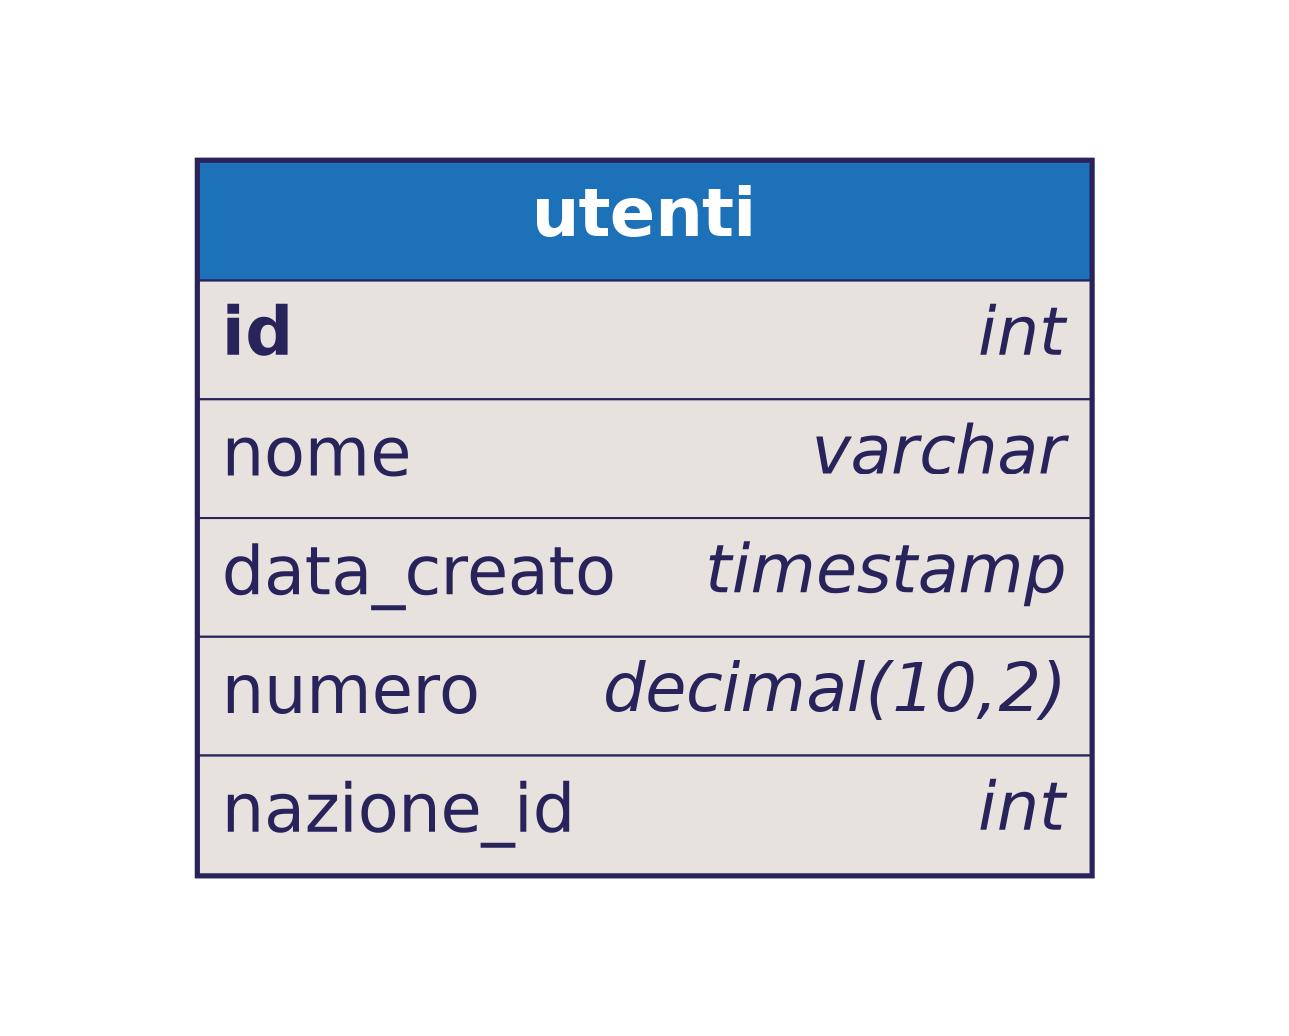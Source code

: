 digraph dbml {
      rankdir=LR;
      graph [fontname="helvetica", fontsize=32, fontcolor="#29235c", bgcolor="transparent"];
      node [penwidth=0, margin=0, fontname="helvetica", fontsize=32, fontcolor="#29235c"];
      edge [fontname="helvetica", fontsize=32, fontcolor="#29235c", color="#29235c"];

      
      
      "utenti" [id="utenti";label=<<TABLE BORDER="2" COLOR="#29235c" CELLBORDER="1" CELLSPACING="0" CELLPADDING="10">
      <TR><TD PORT="f0" BGCOLOR="#1d71b8"><FONT COLOR="#ffffff"><B>       utenti       </B></FONT></TD></TR>
<TR><TD ALIGN="LEFT" PORT="f1" BGCOLOR="#e7e2dd">
      <TABLE CELLPADDING="0" CELLSPACING="0" BORDER="0">
        <TR>
          <TD ALIGN="LEFT"><B>id</B>    </TD>
          <TD ALIGN="RIGHT"><FONT><I>int</I></FONT></TD>
        </TR>
      </TABLE>
    </TD></TR>
<TR><TD ALIGN="LEFT" PORT="f2" BGCOLOR="#e7e2dd">
      <TABLE CELLPADDING="0" CELLSPACING="0" BORDER="0">
        <TR>
          <TD ALIGN="LEFT">nome    </TD>
          <TD ALIGN="RIGHT"><FONT><I>varchar</I></FONT></TD>
        </TR>
      </TABLE>
    </TD></TR>
<TR><TD ALIGN="LEFT" PORT="f3" BGCOLOR="#e7e2dd">
      <TABLE CELLPADDING="0" CELLSPACING="0" BORDER="0">
        <TR>
          <TD ALIGN="LEFT">data_creato    </TD>
          <TD ALIGN="RIGHT"><FONT><I>timestamp</I></FONT></TD>
        </TR>
      </TABLE>
    </TD></TR>
<TR><TD ALIGN="LEFT" PORT="f4" BGCOLOR="#e7e2dd">
      <TABLE CELLPADDING="0" CELLSPACING="0" BORDER="0">
        <TR>
          <TD ALIGN="LEFT">numero    </TD>
          <TD ALIGN="RIGHT"><FONT><I>decimal(10,2)</I></FONT></TD>
        </TR>
      </TABLE>
    </TD></TR>
<TR><TD ALIGN="LEFT" PORT="f5" BGCOLOR="#e7e2dd">
      <TABLE CELLPADDING="0" CELLSPACING="0" BORDER="0">
        <TR>
          <TD ALIGN="LEFT">nazione_id    </TD>
          <TD ALIGN="RIGHT"><FONT><I>int</I></FONT></TD>
        </TR>
      </TABLE>
    </TD></TR>
    </TABLE>>];
      
      
    }
